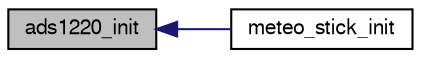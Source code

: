 digraph "ads1220_init"
{
  edge [fontname="FreeSans",fontsize="10",labelfontname="FreeSans",labelfontsize="10"];
  node [fontname="FreeSans",fontsize="10",shape=record];
  rankdir="LR";
  Node1 [label="ads1220_init",height=0.2,width=0.4,color="black", fillcolor="grey75", style="filled", fontcolor="black"];
  Node1 -> Node2 [dir="back",color="midnightblue",fontsize="10",style="solid",fontname="FreeSans"];
  Node2 [label="meteo_stick_init",height=0.2,width=0.4,color="black", fillcolor="white", style="filled",URL="$meteo__stick_8h.html#a0d55b5d5c74fa9222a3fc8fc67fddc04",tooltip="Functions. "];
}
